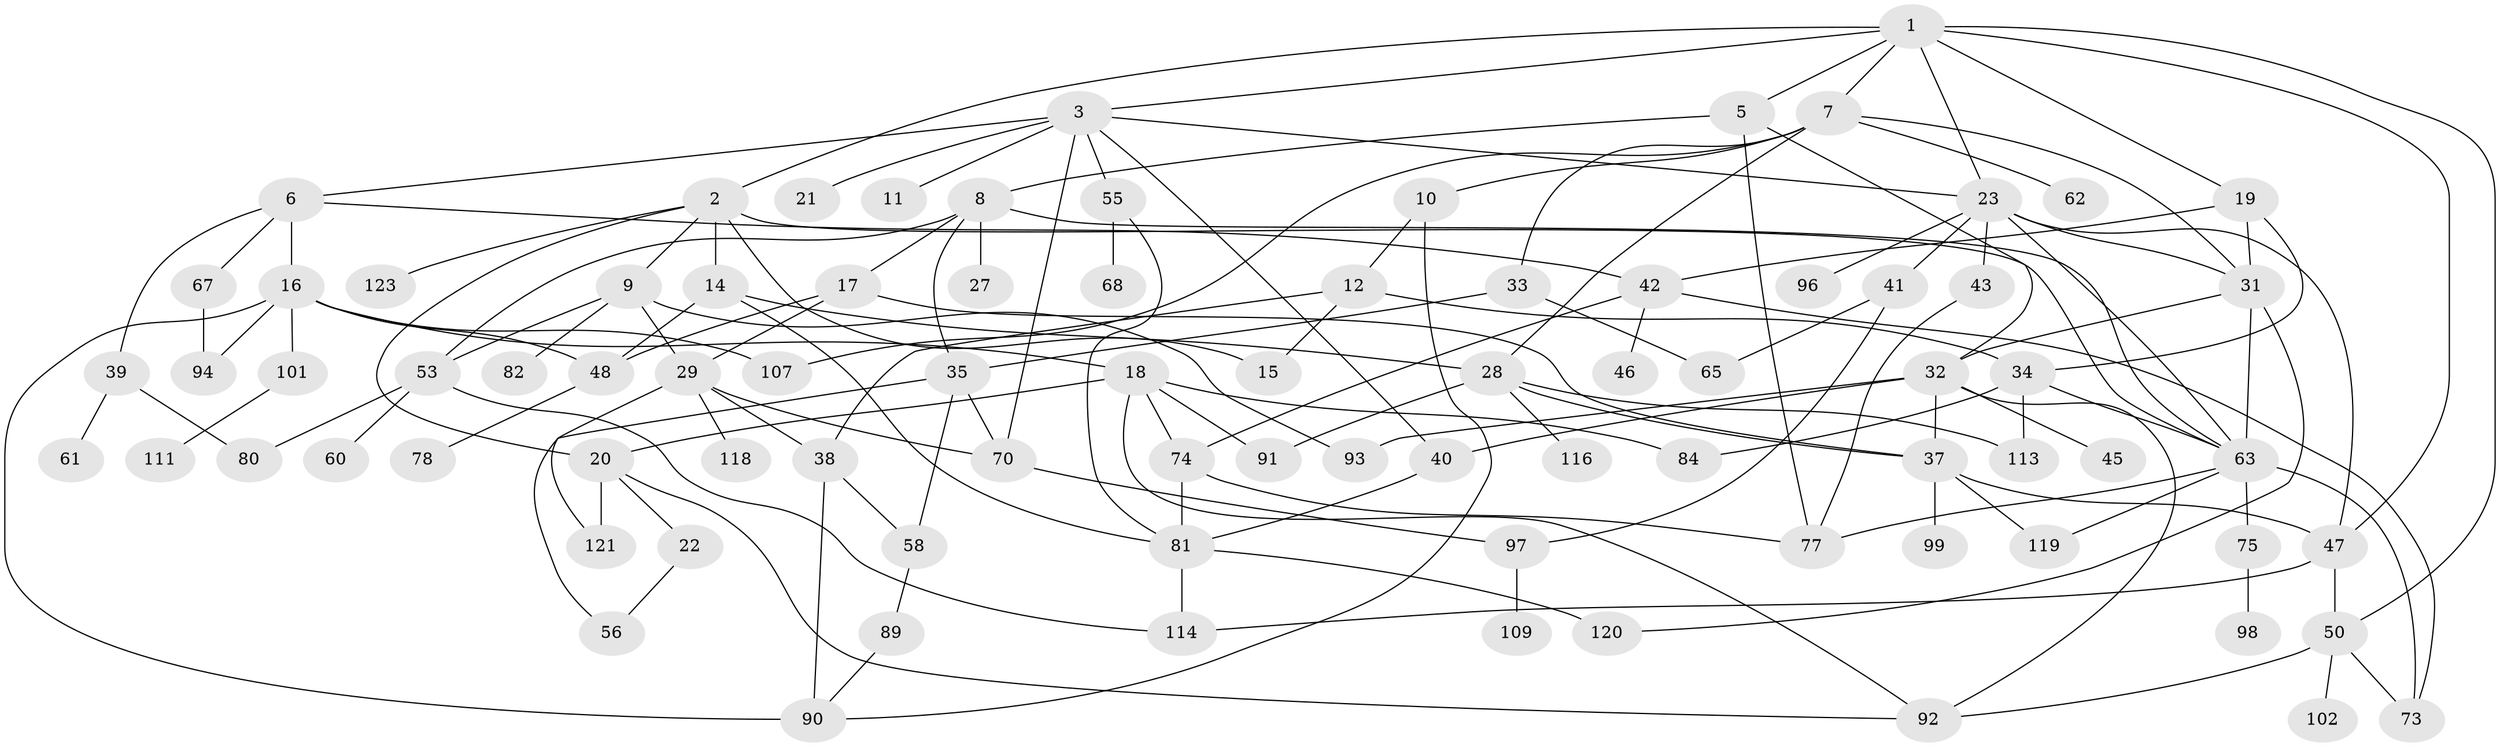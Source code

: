 // Generated by graph-tools (version 1.1) at 2025/51/02/27/25 19:51:36]
// undirected, 85 vertices, 142 edges
graph export_dot {
graph [start="1"]
  node [color=gray90,style=filled];
  1 [super="+4"];
  2 [super="+51"];
  3 [super="+72"];
  5;
  6;
  7 [super="+52"];
  8 [super="+44"];
  9 [super="+26"];
  10 [super="+49"];
  11;
  12 [super="+13"];
  14;
  15;
  16 [super="+36"];
  17 [super="+86"];
  18 [super="+25"];
  19 [super="+30"];
  20 [super="+79"];
  21;
  22;
  23 [super="+24"];
  27;
  28 [super="+54"];
  29 [super="+100"];
  31 [super="+59"];
  32 [super="+115"];
  33 [super="+105"];
  34 [super="+64"];
  35;
  37 [super="+57"];
  38 [super="+69"];
  39;
  40 [super="+71"];
  41;
  42 [super="+95"];
  43;
  45;
  46;
  47 [super="+106"];
  48 [super="+117"];
  50 [super="+122"];
  53 [super="+88"];
  55;
  56 [super="+103"];
  58;
  60;
  61;
  62 [super="+76"];
  63 [super="+66"];
  65;
  67 [super="+83"];
  68;
  70 [super="+85"];
  73;
  74 [super="+104"];
  75 [super="+87"];
  77;
  78;
  80;
  81 [super="+110"];
  82;
  84;
  89;
  90 [super="+108"];
  91;
  92 [super="+112"];
  93;
  94;
  96;
  97;
  98;
  99;
  101;
  102;
  107;
  109;
  111;
  113 [super="+125"];
  114 [super="+124"];
  116;
  118;
  119;
  120;
  121;
  123;
  1 -- 2;
  1 -- 3;
  1 -- 47;
  1 -- 50;
  1 -- 19;
  1 -- 7;
  1 -- 5;
  1 -- 23;
  2 -- 9;
  2 -- 14;
  2 -- 15;
  2 -- 123;
  2 -- 20;
  2 -- 63;
  3 -- 6;
  3 -- 11;
  3 -- 21;
  3 -- 40;
  3 -- 55;
  3 -- 23;
  3 -- 70;
  5 -- 8;
  5 -- 32;
  5 -- 77;
  6 -- 16;
  6 -- 39;
  6 -- 42;
  6 -- 67;
  7 -- 10;
  7 -- 28;
  7 -- 33;
  7 -- 107;
  7 -- 31;
  7 -- 62;
  8 -- 17;
  8 -- 27;
  8 -- 63;
  8 -- 35;
  8 -- 53;
  9 -- 93;
  9 -- 82;
  9 -- 29;
  9 -- 53;
  10 -- 12;
  10 -- 90;
  12 -- 15;
  12 -- 38;
  12 -- 34;
  14 -- 48;
  14 -- 81;
  14 -- 28;
  16 -- 18;
  16 -- 101;
  16 -- 90;
  16 -- 107;
  16 -- 94;
  16 -- 48;
  17 -- 29;
  17 -- 37;
  17 -- 48;
  18 -- 20;
  18 -- 74;
  18 -- 91;
  18 -- 84;
  18 -- 92;
  19 -- 34;
  19 -- 42;
  19 -- 31;
  20 -- 22;
  20 -- 121;
  20 -- 92;
  22 -- 56;
  23 -- 31;
  23 -- 96;
  23 -- 41;
  23 -- 43;
  23 -- 63;
  23 -- 47;
  28 -- 37;
  28 -- 91;
  28 -- 113;
  28 -- 116;
  29 -- 121;
  29 -- 70;
  29 -- 118;
  29 -- 38;
  31 -- 63;
  31 -- 120;
  31 -- 32;
  32 -- 45;
  32 -- 93;
  32 -- 40;
  32 -- 92;
  32 -- 37;
  33 -- 35;
  33 -- 65;
  34 -- 113;
  34 -- 63;
  34 -- 84;
  35 -- 58;
  35 -- 70;
  35 -- 56;
  37 -- 119;
  37 -- 99;
  37 -- 47;
  38 -- 90;
  38 -- 58;
  39 -- 61;
  39 -- 80;
  40 -- 81;
  41 -- 65;
  41 -- 97;
  42 -- 46;
  42 -- 73;
  42 -- 74;
  43 -- 77;
  47 -- 114;
  47 -- 50;
  48 -- 78;
  50 -- 102;
  50 -- 73;
  50 -- 92;
  53 -- 60;
  53 -- 114;
  53 -- 80;
  55 -- 68;
  55 -- 81;
  58 -- 89;
  63 -- 77;
  63 -- 119;
  63 -- 73;
  63 -- 75;
  67 -- 94;
  70 -- 97;
  74 -- 77;
  74 -- 81;
  75 -- 98;
  81 -- 114;
  81 -- 120;
  89 -- 90;
  97 -- 109;
  101 -- 111;
}
